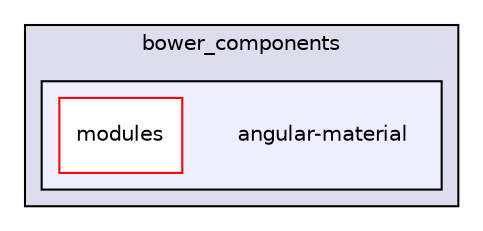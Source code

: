 digraph "libs/angular/angular-material-fileinput-master/bower_components/angular-material" {
  compound=true
  node [ fontsize="10", fontname="Helvetica"];
  edge [ labelfontsize="10", labelfontname="Helvetica"];
  subgraph clusterdir_62eeda996942d0429ba9d811c8abf311 {
    graph [ bgcolor="#ddddee", pencolor="black", label="bower_components" fontname="Helvetica", fontsize="10", URL="dir_62eeda996942d0429ba9d811c8abf311.html"]
  subgraph clusterdir_6f797d20db31aea8a2b91a679f7e7a20 {
    graph [ bgcolor="#eeeeff", pencolor="black", label="" URL="dir_6f797d20db31aea8a2b91a679f7e7a20.html"];
    dir_6f797d20db31aea8a2b91a679f7e7a20 [shape=plaintext label="angular-material"];
    dir_9a01bcb1e0ccd983732fab7293854df9 [shape=box label="modules" color="red" fillcolor="white" style="filled" URL="dir_9a01bcb1e0ccd983732fab7293854df9.html"];
  }
  }
}
